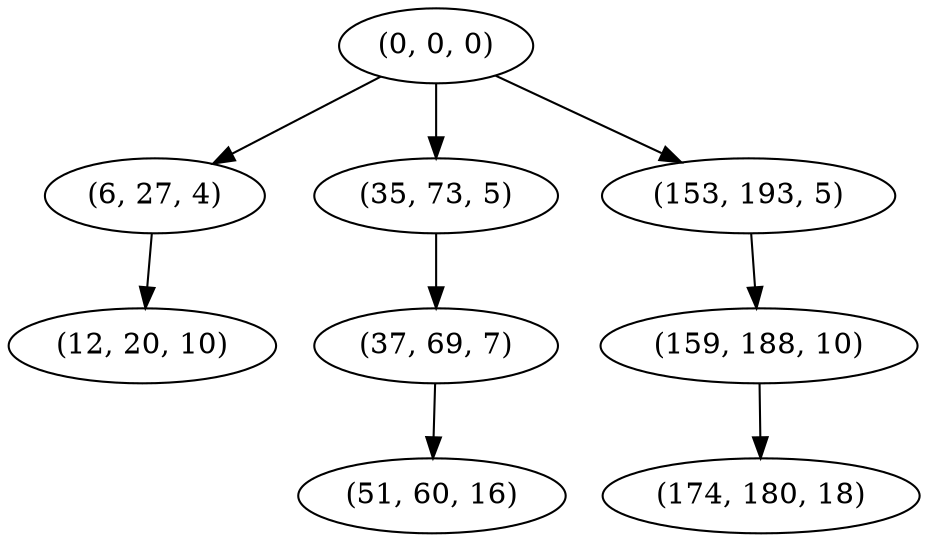 digraph tree {
    "(0, 0, 0)";
    "(6, 27, 4)";
    "(12, 20, 10)";
    "(35, 73, 5)";
    "(37, 69, 7)";
    "(51, 60, 16)";
    "(153, 193, 5)";
    "(159, 188, 10)";
    "(174, 180, 18)";
    "(0, 0, 0)" -> "(6, 27, 4)";
    "(0, 0, 0)" -> "(35, 73, 5)";
    "(0, 0, 0)" -> "(153, 193, 5)";
    "(6, 27, 4)" -> "(12, 20, 10)";
    "(35, 73, 5)" -> "(37, 69, 7)";
    "(37, 69, 7)" -> "(51, 60, 16)";
    "(153, 193, 5)" -> "(159, 188, 10)";
    "(159, 188, 10)" -> "(174, 180, 18)";
}
